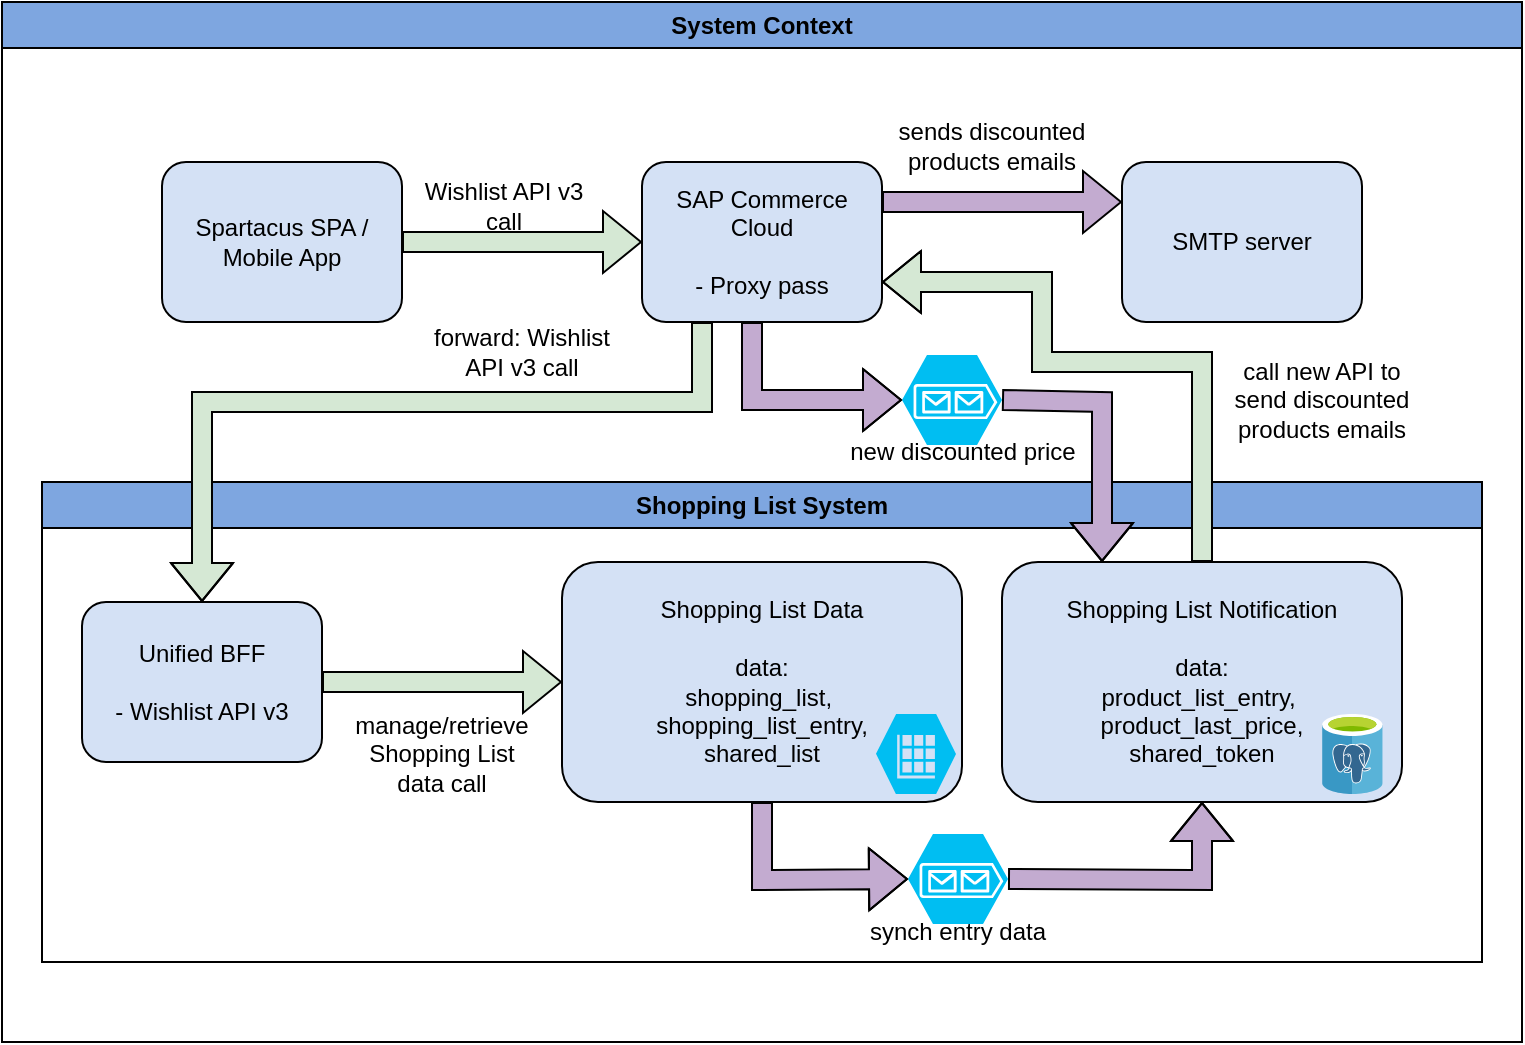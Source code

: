 <mxfile version="26.2.10">
  <diagram name="Page-1" id="DioN3vKvDdtRgjWv3006">
    <mxGraphModel dx="1454" dy="688" grid="1" gridSize="10" guides="1" tooltips="1" connect="1" arrows="1" fold="1" page="1" pageScale="1" pageWidth="850" pageHeight="1100" math="0" shadow="0">
      <root>
        <mxCell id="0" />
        <mxCell id="1" parent="0" />
        <mxCell id="btTFtOFUsATWntGMi6Mw-1" value="System Context" style="swimlane;whiteSpace=wrap;html=1;fillColor=#7EA6E0;" vertex="1" parent="1">
          <mxGeometry x="40" y="40" width="760" height="520" as="geometry">
            <mxRectangle x="40" y="40" width="130" height="30" as="alternateBounds" />
          </mxGeometry>
        </mxCell>
        <mxCell id="btTFtOFUsATWntGMi6Mw-2" value="Spartacus SPA / Mobile App" style="rounded=1;whiteSpace=wrap;html=1;fillColor=#D4E1F5;" vertex="1" parent="btTFtOFUsATWntGMi6Mw-1">
          <mxGeometry x="80" y="80" width="120" height="80" as="geometry" />
        </mxCell>
        <mxCell id="btTFtOFUsATWntGMi6Mw-3" value="SAP Commerce Cloud&lt;div&gt;&lt;br&gt;&lt;/div&gt;&lt;div&gt;- Proxy pass&lt;/div&gt;" style="rounded=1;whiteSpace=wrap;html=1;fillColor=#D4E1F5;" vertex="1" parent="btTFtOFUsATWntGMi6Mw-1">
          <mxGeometry x="320" y="80" width="120" height="80" as="geometry" />
        </mxCell>
        <mxCell id="btTFtOFUsATWntGMi6Mw-4" value="SMTP server" style="rounded=1;whiteSpace=wrap;html=1;fillColor=#D4E1F5;" vertex="1" parent="btTFtOFUsATWntGMi6Mw-1">
          <mxGeometry x="560" y="80" width="120" height="80" as="geometry" />
        </mxCell>
        <mxCell id="btTFtOFUsATWntGMi6Mw-5" value="" style="shape=flexArrow;endArrow=classic;html=1;rounded=0;exitX=1;exitY=0.5;exitDx=0;exitDy=0;entryX=0;entryY=0.5;entryDx=0;entryDy=0;fillColor=#D5E8D4;" edge="1" parent="btTFtOFUsATWntGMi6Mw-1" source="btTFtOFUsATWntGMi6Mw-2" target="btTFtOFUsATWntGMi6Mw-3">
          <mxGeometry width="50" height="50" relative="1" as="geometry">
            <mxPoint x="400" y="340" as="sourcePoint" />
            <mxPoint x="450" y="290" as="targetPoint" />
          </mxGeometry>
        </mxCell>
        <mxCell id="btTFtOFUsATWntGMi6Mw-7" value="Wishlist API v3 call" style="text;html=1;align=center;verticalAlign=middle;whiteSpace=wrap;rounded=0;" vertex="1" parent="btTFtOFUsATWntGMi6Mw-1">
          <mxGeometry x="201" y="87" width="100" height="30" as="geometry" />
        </mxCell>
        <mxCell id="btTFtOFUsATWntGMi6Mw-8" value="sends discounted&lt;div&gt;&lt;span style=&quot;background-color: transparent; color: light-dark(rgb(0, 0, 0), rgb(255, 255, 255));&quot;&gt;products emails&lt;/span&gt;&lt;/div&gt;" style="text;html=1;align=center;verticalAlign=middle;whiteSpace=wrap;rounded=0;" vertex="1" parent="btTFtOFUsATWntGMi6Mw-1">
          <mxGeometry x="440" y="57" width="110" height="30" as="geometry" />
        </mxCell>
        <mxCell id="btTFtOFUsATWntGMi6Mw-11" value="Shopping List System" style="swimlane;whiteSpace=wrap;html=1;fillColor=#7EA6E0;" vertex="1" parent="btTFtOFUsATWntGMi6Mw-1">
          <mxGeometry x="20" y="240" width="720" height="240" as="geometry" />
        </mxCell>
        <mxCell id="btTFtOFUsATWntGMi6Mw-10" value="Unified BFF&lt;div&gt;&lt;br&gt;&lt;div&gt;- Wishlist API v3&lt;/div&gt;&lt;/div&gt;" style="rounded=1;whiteSpace=wrap;html=1;fillColor=#D4E1F5;" vertex="1" parent="btTFtOFUsATWntGMi6Mw-11">
          <mxGeometry x="20" y="60" width="120" height="80" as="geometry" />
        </mxCell>
        <mxCell id="btTFtOFUsATWntGMi6Mw-14" value="Shopping List Data&lt;br&gt;&lt;div&gt;&lt;br&gt;&lt;/div&gt;&lt;div&gt;data:&lt;/div&gt;&lt;div&gt;shopping_list,&amp;nbsp;&lt;/div&gt;&lt;div&gt;shopping_list_entry,&lt;/div&gt;&lt;div&gt;shared_list&lt;/div&gt;" style="rounded=1;whiteSpace=wrap;html=1;fillColor=#D4E1F5;" vertex="1" parent="btTFtOFUsATWntGMi6Mw-11">
          <mxGeometry x="260" y="40" width="200" height="120" as="geometry" />
        </mxCell>
        <mxCell id="btTFtOFUsATWntGMi6Mw-17" value="" style="verticalLabelPosition=bottom;html=1;verticalAlign=top;align=center;strokeColor=none;fillColor=#00BEF2;shape=mxgraph.azure.storage_table;" vertex="1" parent="btTFtOFUsATWntGMi6Mw-11">
          <mxGeometry x="417" y="116" width="40" height="40" as="geometry" />
        </mxCell>
        <mxCell id="btTFtOFUsATWntGMi6Mw-22" value="Shopping List Notification&lt;br&gt;&lt;div&gt;&lt;br&gt;&lt;/div&gt;&lt;div&gt;data:&lt;/div&gt;&lt;div&gt;product_list_entry,&amp;nbsp;&lt;/div&gt;&lt;div&gt;product_last_price,&lt;/div&gt;&lt;div&gt;shared_token&lt;/div&gt;" style="rounded=1;whiteSpace=wrap;html=1;fillColor=#D4E1F5;" vertex="1" parent="btTFtOFUsATWntGMi6Mw-11">
          <mxGeometry x="480" y="40" width="200" height="120" as="geometry" />
        </mxCell>
        <mxCell id="btTFtOFUsATWntGMi6Mw-23" value="" style="image;sketch=0;aspect=fixed;html=1;points=[];align=center;fontSize=12;image=img/lib/mscae/Azure_Database_for_PostgreSQL_servers.svg;" vertex="1" parent="btTFtOFUsATWntGMi6Mw-11">
          <mxGeometry x="640" y="116" width="30.4" height="40" as="geometry" />
        </mxCell>
        <mxCell id="btTFtOFUsATWntGMi6Mw-24" value="" style="verticalLabelPosition=bottom;html=1;verticalAlign=top;align=center;strokeColor=none;fillColor=#00BEF2;shape=mxgraph.azure.storage_queue;" vertex="1" parent="btTFtOFUsATWntGMi6Mw-11">
          <mxGeometry x="433" y="176" width="50" height="45" as="geometry" />
        </mxCell>
        <mxCell id="btTFtOFUsATWntGMi6Mw-25" value="" style="shape=flexArrow;endArrow=classic;html=1;rounded=0;exitX=0.5;exitY=1;exitDx=0;exitDy=0;entryX=0;entryY=0.5;entryDx=0;entryDy=0;fillColor=#C3ABD0;entryPerimeter=0;" edge="1" parent="btTFtOFUsATWntGMi6Mw-11" source="btTFtOFUsATWntGMi6Mw-14" target="btTFtOFUsATWntGMi6Mw-24">
          <mxGeometry width="50" height="50" relative="1" as="geometry">
            <mxPoint x="170" y="210" as="sourcePoint" />
            <mxPoint x="290" y="210" as="targetPoint" />
            <Array as="points">
              <mxPoint x="360" y="199" />
            </Array>
          </mxGeometry>
        </mxCell>
        <mxCell id="btTFtOFUsATWntGMi6Mw-26" value="" style="shape=flexArrow;endArrow=classic;html=1;rounded=0;entryX=0.5;entryY=1;entryDx=0;entryDy=0;fillColor=#C3ABD0;exitX=1;exitY=0.5;exitDx=0;exitDy=0;exitPerimeter=0;" edge="1" parent="btTFtOFUsATWntGMi6Mw-11" source="btTFtOFUsATWntGMi6Mw-24" target="btTFtOFUsATWntGMi6Mw-22">
          <mxGeometry width="50" height="50" relative="1" as="geometry">
            <mxPoint x="540" y="230" as="sourcePoint" />
            <mxPoint x="680" y="215" as="targetPoint" />
            <Array as="points">
              <mxPoint x="580" y="199" />
            </Array>
          </mxGeometry>
        </mxCell>
        <mxCell id="btTFtOFUsATWntGMi6Mw-27" value="" style="shape=flexArrow;endArrow=classic;html=1;rounded=0;exitX=1;exitY=0.5;exitDx=0;exitDy=0;entryX=0;entryY=0.5;entryDx=0;entryDy=0;fillColor=#D5E8D4;" edge="1" parent="btTFtOFUsATWntGMi6Mw-11" source="btTFtOFUsATWntGMi6Mw-10" target="btTFtOFUsATWntGMi6Mw-14">
          <mxGeometry width="50" height="50" relative="1" as="geometry">
            <mxPoint x="140" y="176" as="sourcePoint" />
            <mxPoint x="260" y="176" as="targetPoint" />
          </mxGeometry>
        </mxCell>
        <mxCell id="btTFtOFUsATWntGMi6Mw-28" value="manage/retrieve&lt;div&gt;Shopping List data call&lt;/div&gt;" style="text;html=1;align=center;verticalAlign=middle;whiteSpace=wrap;rounded=0;" vertex="1" parent="btTFtOFUsATWntGMi6Mw-11">
          <mxGeometry x="150" y="121" width="100" height="30" as="geometry" />
        </mxCell>
        <mxCell id="btTFtOFUsATWntGMi6Mw-44" value="synch entry data" style="text;html=1;align=center;verticalAlign=middle;whiteSpace=wrap;rounded=0;" vertex="1" parent="btTFtOFUsATWntGMi6Mw-11">
          <mxGeometry x="408" y="210" width="100" height="30" as="geometry" />
        </mxCell>
        <mxCell id="btTFtOFUsATWntGMi6Mw-12" value="" style="shape=flexArrow;endArrow=classic;html=1;rounded=0;exitX=0.25;exitY=1;exitDx=0;exitDy=0;entryX=0.5;entryY=0;entryDx=0;entryDy=0;fillColor=#D5E8D4;" edge="1" parent="btTFtOFUsATWntGMi6Mw-1" source="btTFtOFUsATWntGMi6Mw-3" target="btTFtOFUsATWntGMi6Mw-10">
          <mxGeometry width="50" height="50" relative="1" as="geometry">
            <mxPoint x="130" y="200" as="sourcePoint" />
            <mxPoint x="250" y="200" as="targetPoint" />
            <Array as="points">
              <mxPoint x="350" y="200" />
              <mxPoint x="100" y="200" />
            </Array>
          </mxGeometry>
        </mxCell>
        <mxCell id="btTFtOFUsATWntGMi6Mw-13" value="forward: Wishlist API v3 call" style="text;html=1;align=center;verticalAlign=middle;whiteSpace=wrap;rounded=0;" vertex="1" parent="btTFtOFUsATWntGMi6Mw-1">
          <mxGeometry x="210" y="160" width="100" height="30" as="geometry" />
        </mxCell>
        <mxCell id="btTFtOFUsATWntGMi6Mw-40" value="" style="verticalLabelPosition=bottom;html=1;verticalAlign=top;align=center;strokeColor=none;fillColor=#00BEF2;shape=mxgraph.azure.storage_queue;" vertex="1" parent="btTFtOFUsATWntGMi6Mw-1">
          <mxGeometry x="450" y="176.5" width="50" height="45" as="geometry" />
        </mxCell>
        <mxCell id="btTFtOFUsATWntGMi6Mw-41" value="" style="shape=flexArrow;endArrow=classic;html=1;rounded=0;exitX=0.5;exitY=1;exitDx=0;exitDy=0;entryX=0;entryY=0.5;entryDx=0;entryDy=0;fillColor=#C3ABD0;entryPerimeter=0;" edge="1" parent="btTFtOFUsATWntGMi6Mw-1" target="btTFtOFUsATWntGMi6Mw-40">
          <mxGeometry width="50" height="50" relative="1" as="geometry">
            <mxPoint x="375" y="160" as="sourcePoint" />
            <mxPoint x="455" y="221.5" as="targetPoint" />
            <Array as="points">
              <mxPoint x="375" y="199" />
            </Array>
          </mxGeometry>
        </mxCell>
        <mxCell id="btTFtOFUsATWntGMi6Mw-43" value="" style="shape=flexArrow;endArrow=classic;html=1;rounded=0;exitX=1;exitY=0.5;exitDx=0;exitDy=0;entryX=0.25;entryY=0;entryDx=0;entryDy=0;fillColor=#C3ABD0;exitPerimeter=0;" edge="1" parent="btTFtOFUsATWntGMi6Mw-1" source="btTFtOFUsATWntGMi6Mw-40" target="btTFtOFUsATWntGMi6Mw-22">
          <mxGeometry width="50" height="50" relative="1" as="geometry">
            <mxPoint x="530" y="198.5" as="sourcePoint" />
            <mxPoint x="650" y="198.5" as="targetPoint" />
            <Array as="points">
              <mxPoint x="550" y="200" />
            </Array>
          </mxGeometry>
        </mxCell>
        <mxCell id="btTFtOFUsATWntGMi6Mw-57" value="new discounted price" style="text;html=1;align=center;verticalAlign=middle;whiteSpace=wrap;rounded=0;" vertex="1" parent="btTFtOFUsATWntGMi6Mw-1">
          <mxGeometry x="422.5" y="210" width="115" height="30" as="geometry" />
        </mxCell>
        <mxCell id="btTFtOFUsATWntGMi6Mw-58" value="" style="shape=flexArrow;endArrow=classic;html=1;rounded=0;exitX=1;exitY=0.25;exitDx=0;exitDy=0;entryX=0;entryY=0.25;entryDx=0;entryDy=0;fillColor=#C3ABD0;" edge="1" parent="btTFtOFUsATWntGMi6Mw-1" source="btTFtOFUsATWntGMi6Mw-3" target="btTFtOFUsATWntGMi6Mw-4">
          <mxGeometry width="50" height="50" relative="1" as="geometry">
            <mxPoint x="640" y="210" as="sourcePoint" />
            <mxPoint x="760" y="210" as="targetPoint" />
          </mxGeometry>
        </mxCell>
        <mxCell id="btTFtOFUsATWntGMi6Mw-59" value="" style="shape=flexArrow;endArrow=classic;html=1;rounded=0;exitX=0.5;exitY=0;exitDx=0;exitDy=0;entryX=1;entryY=0.75;entryDx=0;entryDy=0;fillColor=#D5E8D4;" edge="1" parent="btTFtOFUsATWntGMi6Mw-1" source="btTFtOFUsATWntGMi6Mw-22" target="btTFtOFUsATWntGMi6Mw-3">
          <mxGeometry width="50" height="50" relative="1" as="geometry">
            <mxPoint x="650" y="198.5" as="sourcePoint" />
            <mxPoint x="770" y="198.5" as="targetPoint" />
            <Array as="points">
              <mxPoint x="600" y="180" />
              <mxPoint x="520" y="180" />
              <mxPoint x="520" y="140" />
            </Array>
          </mxGeometry>
        </mxCell>
        <mxCell id="btTFtOFUsATWntGMi6Mw-60" value="call new API to send discounted&lt;div&gt;&lt;span style=&quot;background-color: transparent; color: light-dark(rgb(0, 0, 0), rgb(255, 255, 255));&quot;&gt;products emails&lt;/span&gt;&lt;/div&gt;" style="text;html=1;align=center;verticalAlign=middle;whiteSpace=wrap;rounded=0;" vertex="1" parent="btTFtOFUsATWntGMi6Mw-1">
          <mxGeometry x="610" y="184" width="100" height="30" as="geometry" />
        </mxCell>
      </root>
    </mxGraphModel>
  </diagram>
</mxfile>
